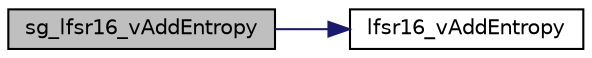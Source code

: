 digraph "sg_lfsr16_vAddEntropy"
{
 // INTERACTIVE_SVG=YES
 // LATEX_PDF_SIZE
  bgcolor="transparent";
  edge [fontname="Helvetica",fontsize="10",labelfontname="Helvetica",labelfontsize="10"];
  node [fontname="Helvetica",fontsize="10",shape=record];
  rankdir="LR";
  Node1 [label="sg_lfsr16_vAddEntropy",height=0.2,width=0.4,color="black", fillcolor="grey75", style="filled", fontcolor="black",tooltip="Add entropy to a sg_lfsr16_t structure."];
  Node1 -> Node2 [color="midnightblue",fontsize="10",style="solid",fontname="Helvetica"];
  Node2 [label="lfsr16_vAddEntropy",height=0.2,width=0.4,color="black",URL="$lfsr_8c.html#a704e014b641cfd81d2a8e2a6a4393246",tooltip="Add entropy to a lfsr16_t structure."];
}
